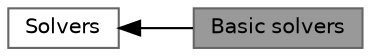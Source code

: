 digraph "Basic solvers"
{
 // LATEX_PDF_SIZE
  bgcolor="transparent";
  edge [fontname=Helvetica,fontsize=10,labelfontname=Helvetica,labelfontsize=10];
  node [fontname=Helvetica,fontsize=10,shape=box,height=0.2,width=0.4];
  rankdir=LR;
  Node1 [id="Node000001",label="Basic solvers",height=0.2,width=0.4,color="gray40", fillcolor="grey60", style="filled", fontcolor="black",tooltip=" "];
  Node2 [id="Node000002",label="Solvers",height=0.2,width=0.4,color="grey40", fillcolor="white", style="filled",URL="$group__grpSolvers.html",tooltip=" "];
  Node2->Node1 [shape=plaintext, dir="back", style="solid"];
}
